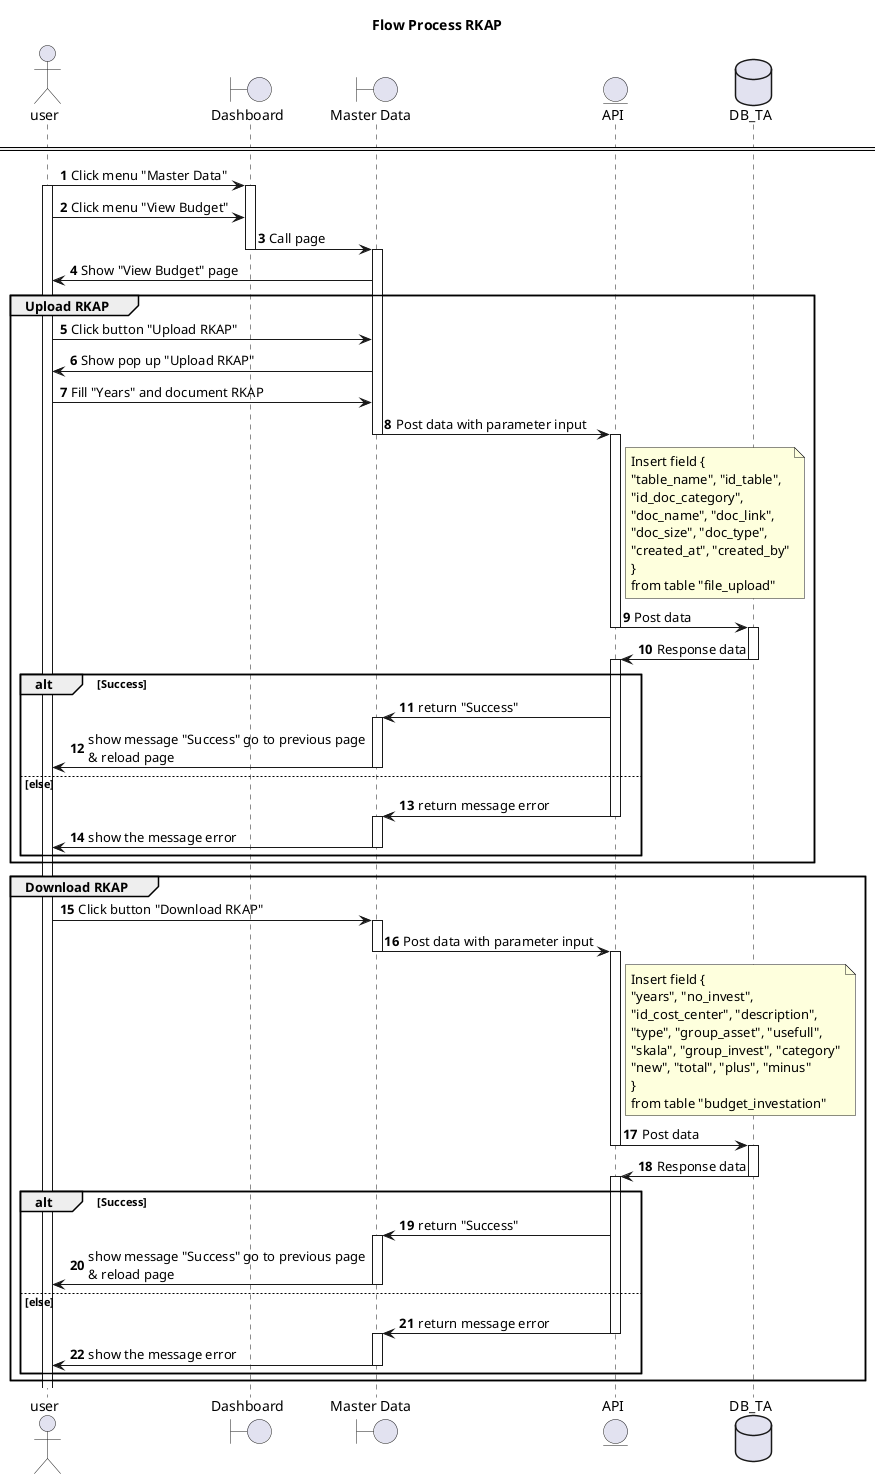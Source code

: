 @startuml TA
title "Flow Process RKAP"

actor user
boundary "Dashboard" as ui
boundary "Master Data  " as ui2
entity "API" as api
database "DB_TA" as DB_TA

autonumber

====

user -> ui : Click menu "Master Data"
activate user
activate ui
user -> ui : Click menu "View Budget"
ui -> ui2 : Call page
deactivate ui
activate ui2
ui2 -> user : Show "View Budget" page
group Upload RKAP
    user -> ui2 : Click button "Upload RKAP"
    ui2 -> user : Show pop up "Upload RKAP"
    user -> ui2 : Fill "Years" and document RKAP
    ui2 -> api : Post data with parameter input
    deactivate ui2
    activate api
    note right of api
        Insert field {
        "table_name", "id_table",
        "id_doc_category",
        "doc_name", "doc_link",
        "doc_size", "doc_type",
        "created_at", "created_by"
        }
        from table "file_upload"
    endnote
    api -> DB_TA : Post data
    deactivate api
    activate DB_TA

    DB_TA -> api : Response data
    deactivate DB_TA
    activate api
    alt Success
        ui2 <- api : return "Success"
        activate ui2
        user <- ui2 : show message "Success" go to previous page\n& reload page
        deactivate ui2
    else else
        ui2 <- api : return message error
        deactivate api
        activate ui2
        user <- ui2 : show the message error
        deactivate ui2
    end
end
group Download RKAP
    user -> ui2 : Click button "Download RKAP"
    activate ui2
    ui2 -> api : Post data with parameter input
    deactivate ui2
    activate api
    note right of api
        Insert field {
        "years", "no_invest",
        "id_cost_center", "description",
        "type", "group_asset", "usefull",
        "skala", "group_invest", "category"
        "new", "total", "plus", "minus"
        }
        from table "budget_investation"
    endnote
    api -> DB_TA : Post data
    deactivate api
    activate DB_TA
    DB_TA -> api : Response data
    deactivate DB_TA
    activate api
    alt Success
        ui2 <- api : return "Success"
        activate ui2
        user <- ui2 : show message "Success" go to previous page\n& reload page
        deactivate ui2
    else else
        ui2 <- api : return message error
        deactivate api
        activate ui2
        user <- ui2 : show the message error
        deactivate ui2
    end
end
@enduml